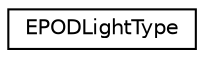 digraph "Graphical Class Hierarchy"
{
  edge [fontname="Helvetica",fontsize="10",labelfontname="Helvetica",labelfontsize="10"];
  node [fontname="Helvetica",fontsize="10",shape=record];
  rankdir="LR";
  Node1 [label="EPODLightType",height=0.2,width=0.4,color="black", fillcolor="white", style="filled",URL="$struct_e_p_o_d_light_type.html",tooltip="Enum for the POD format light types. "];
}
